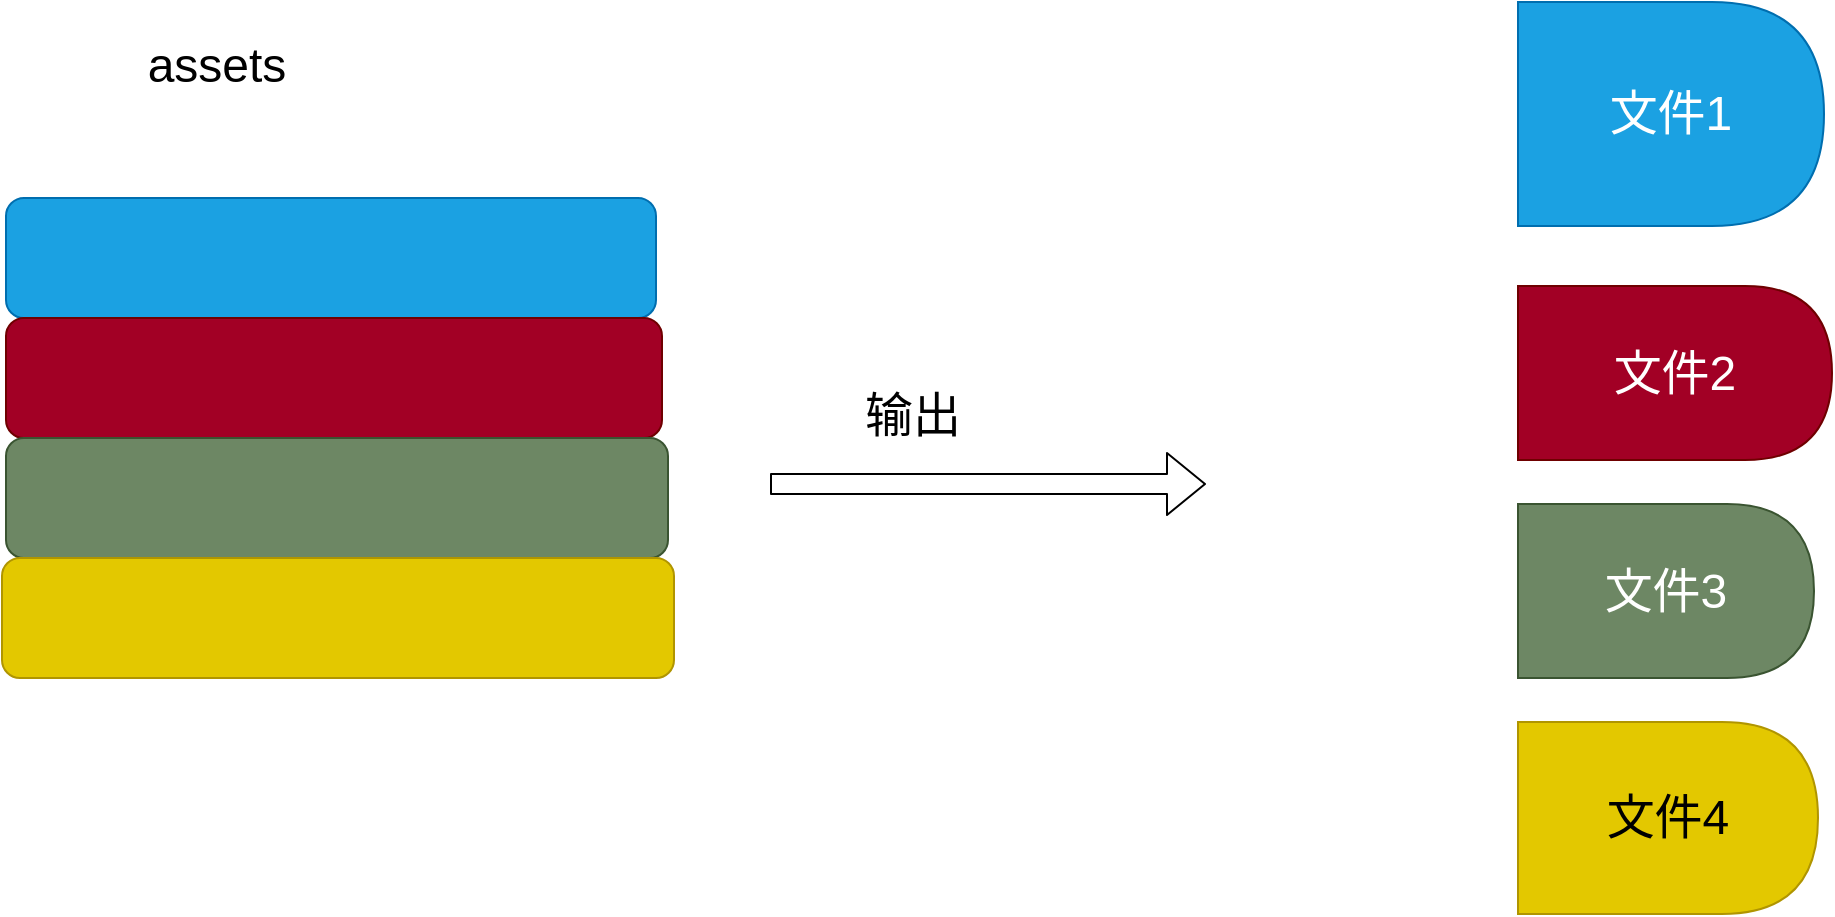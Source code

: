 <mxfile>
    <diagram id="toRZVaCIOFrHst83DDpO" name="Page-1">
        <mxGraphModel dx="1914" dy="978" grid="0" gridSize="10" guides="1" tooltips="1" connect="1" arrows="1" fold="1" page="0" pageScale="1" pageWidth="850" pageHeight="1100" math="0" shadow="0">
            <root>
                <mxCell id="0"/>
                <mxCell id="1" parent="0"/>
                <mxCell id="2" value="" style="edgeStyle=none;html=1;fontSize=24;" edge="1" parent="1" source="3" target="4">
                    <mxGeometry relative="1" as="geometry"/>
                </mxCell>
                <mxCell id="3" value="" style="rounded=1;whiteSpace=wrap;html=1;fillColor=#1ba1e2;fontColor=#ffffff;strokeColor=#006EAF;fontSize=24;" vertex="1" parent="1">
                    <mxGeometry x="-374" y="298" width="325" height="60" as="geometry"/>
                </mxCell>
                <mxCell id="4" value="" style="rounded=1;whiteSpace=wrap;html=1;fillColor=#a20025;fontColor=#ffffff;strokeColor=#6F0000;fontSize=24;" vertex="1" parent="1">
                    <mxGeometry x="-374" y="358" width="328" height="60" as="geometry"/>
                </mxCell>
                <mxCell id="5" value="" style="rounded=1;whiteSpace=wrap;html=1;fillColor=#6d8764;fontColor=#ffffff;strokeColor=#3A5431;fontSize=24;" vertex="1" parent="1">
                    <mxGeometry x="-374" y="418" width="331" height="60" as="geometry"/>
                </mxCell>
                <mxCell id="6" value="" style="rounded=1;whiteSpace=wrap;html=1;fillColor=#e3c800;fontColor=#000000;strokeColor=#B09500;fontSize=24;" vertex="1" parent="1">
                    <mxGeometry x="-376" y="478" width="336" height="60" as="geometry"/>
                </mxCell>
                <mxCell id="7" value="assets" style="text;html=1;align=center;verticalAlign=middle;resizable=0;points=[];autosize=1;strokeColor=none;fillColor=none;fontSize=24;" vertex="1" parent="1">
                    <mxGeometry x="-313" y="211" width="87" height="41" as="geometry"/>
                </mxCell>
                <mxCell id="9" value="" style="shape=flexArrow;endArrow=classic;html=1;fontSize=24;" edge="1" parent="1">
                    <mxGeometry width="50" height="50" relative="1" as="geometry">
                        <mxPoint x="8" y="441" as="sourcePoint"/>
                        <mxPoint x="226" y="441" as="targetPoint"/>
                    </mxGeometry>
                </mxCell>
                <mxCell id="10" value="文件1" style="shape=delay;whiteSpace=wrap;html=1;fillColor=#1ba1e2;fontColor=#ffffff;strokeColor=#006EAF;fontSize=24;" vertex="1" parent="1">
                    <mxGeometry x="382" y="200" width="153" height="112" as="geometry"/>
                </mxCell>
                <mxCell id="11" value="文件2" style="shape=delay;whiteSpace=wrap;html=1;fillColor=#a20025;fontColor=#ffffff;strokeColor=#6F0000;fontSize=24;" vertex="1" parent="1">
                    <mxGeometry x="382" y="342" width="157" height="87" as="geometry"/>
                </mxCell>
                <mxCell id="12" value="文件3" style="shape=delay;whiteSpace=wrap;html=1;fillColor=#6d8764;fontColor=#ffffff;strokeColor=#3A5431;fontSize=24;" vertex="1" parent="1">
                    <mxGeometry x="382" y="451" width="148" height="87" as="geometry"/>
                </mxCell>
                <mxCell id="13" value="文件4" style="shape=delay;whiteSpace=wrap;html=1;fillColor=#e3c800;fontColor=#000000;strokeColor=#B09500;fontSize=24;" vertex="1" parent="1">
                    <mxGeometry x="382" y="560" width="150" height="96" as="geometry"/>
                </mxCell>
                <mxCell id="14" value="输出" style="text;html=1;align=center;verticalAlign=middle;resizable=0;points=[];autosize=1;strokeColor=none;fillColor=none;fontSize=24;" vertex="1" parent="1">
                    <mxGeometry x="46" y="386" width="66" height="41" as="geometry"/>
                </mxCell>
            </root>
        </mxGraphModel>
    </diagram>
</mxfile>